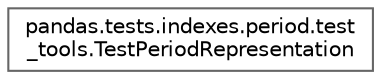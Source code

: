 digraph "Graphical Class Hierarchy"
{
 // LATEX_PDF_SIZE
  bgcolor="transparent";
  edge [fontname=Helvetica,fontsize=10,labelfontname=Helvetica,labelfontsize=10];
  node [fontname=Helvetica,fontsize=10,shape=box,height=0.2,width=0.4];
  rankdir="LR";
  Node0 [id="Node000000",label="pandas.tests.indexes.period.test\l_tools.TestPeriodRepresentation",height=0.2,width=0.4,color="grey40", fillcolor="white", style="filled",URL="$d2/d4b/classpandas_1_1tests_1_1indexes_1_1period_1_1test__tools_1_1TestPeriodRepresentation.html",tooltip=" "];
}
